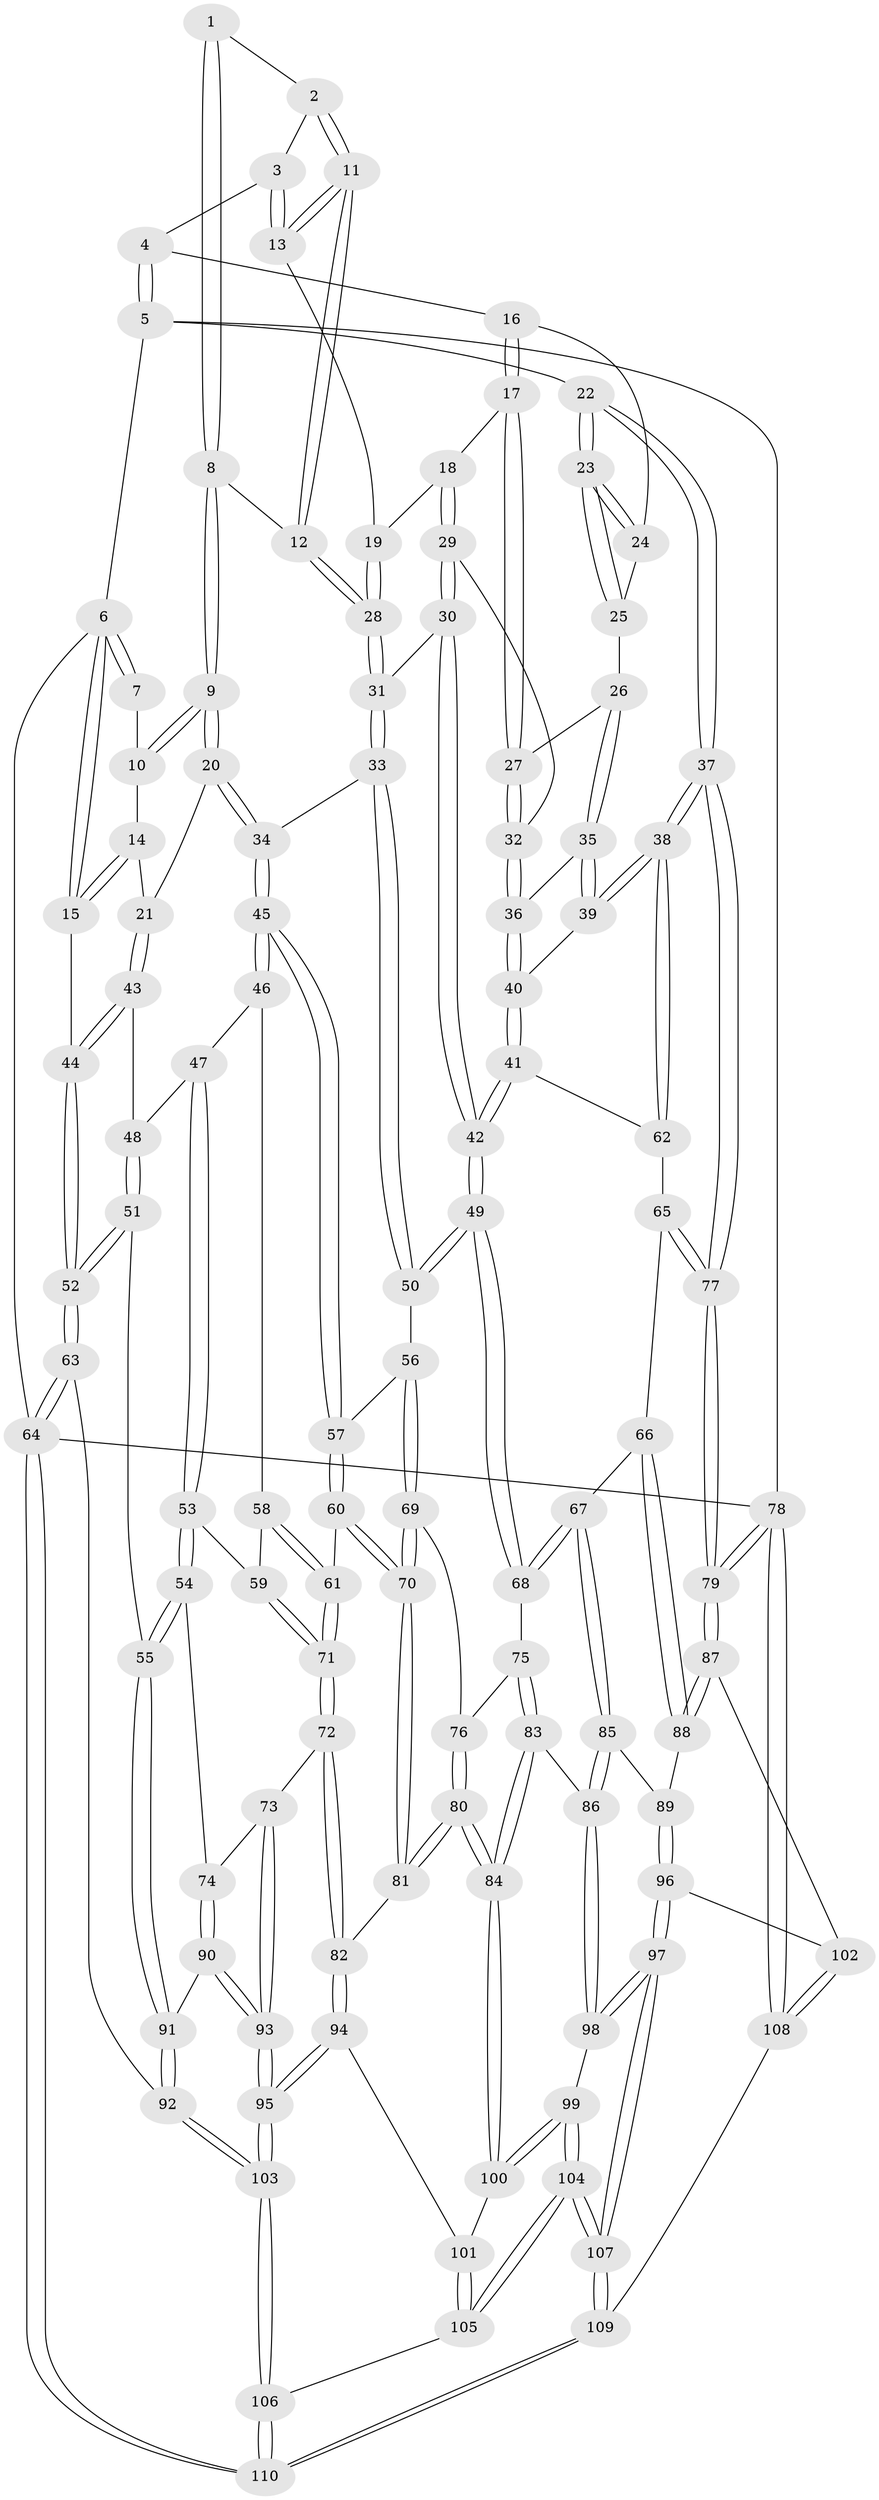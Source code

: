 // Generated by graph-tools (version 1.1) at 2025/27/03/09/25 03:27:06]
// undirected, 110 vertices, 272 edges
graph export_dot {
graph [start="1"]
  node [color=gray90,style=filled];
  1 [pos="+0.3586986240553375+0"];
  2 [pos="+0.6475310652866942+0"];
  3 [pos="+0.8784355084127171+0"];
  4 [pos="+1+0"];
  5 [pos="+1+0"];
  6 [pos="+0+0"];
  7 [pos="+0.14419372455330184+0"];
  8 [pos="+0.3907486664115018+0.03298143690894094"];
  9 [pos="+0.3360876433428337+0.16562201765192427"];
  10 [pos="+0.15410123286273916+0.021851774967186034"];
  11 [pos="+0.5909018886254226+0.11959602486041662"];
  12 [pos="+0.5876712693775741+0.1244315819466779"];
  13 [pos="+0.759600447428852+0.06642202204590324"];
  14 [pos="+0.13242782108369092+0.09676462078691558"];
  15 [pos="+0+0.17367653996560634"];
  16 [pos="+0.9091594135843942+0.1190673864643363"];
  17 [pos="+0.8654126472807722+0.16450612916754442"];
  18 [pos="+0.780450544774715+0.14665883782124012"];
  19 [pos="+0.7762089988421081+0.136526055641738"];
  20 [pos="+0.3323895182201536+0.18676307238666617"];
  21 [pos="+0.18147997997808243+0.22215888185306404"];
  22 [pos="+1+0.284393122469464"];
  23 [pos="+1+0.2499181035867097"];
  24 [pos="+0.936932058006225+0.1473610253523249"];
  25 [pos="+0.942312719821417+0.24258966039321192"];
  26 [pos="+0.902080829147953+0.2469604851210023"];
  27 [pos="+0.8675861254628447+0.17394877088799748"];
  28 [pos="+0.5903536928689033+0.15861292105117875"];
  29 [pos="+0.7366652072946429+0.2337245225187756"];
  30 [pos="+0.64184792855357+0.25351512619645555"];
  31 [pos="+0.5884569221078011+0.23064989197560792"];
  32 [pos="+0.7860428234192512+0.27103937056428623"];
  33 [pos="+0.48995798046538913+0.29492145198569797"];
  34 [pos="+0.42770623889178366+0.31254819625470187"];
  35 [pos="+0.8953040590459176+0.2572759100654264"];
  36 [pos="+0.8113757779325568+0.30029115425170433"];
  37 [pos="+1+0.407542598851786"];
  38 [pos="+1+0.4074445896025644"];
  39 [pos="+0.9271420898313278+0.35157184097184163"];
  40 [pos="+0.8092311604974095+0.404244121613381"];
  41 [pos="+0.8041504039618579+0.4146827264154551"];
  42 [pos="+0.7220940650499955+0.452240524147372"];
  43 [pos="+0.1460993124431357+0.2616505756920992"];
  44 [pos="+0+0.18000633323919965"];
  45 [pos="+0.41122991450833646+0.3565072662511983"];
  46 [pos="+0.27630545410279717+0.4001105489085363"];
  47 [pos="+0.16503302776620443+0.3377541666047142"];
  48 [pos="+0.15212310843498159+0.32642114181579523"];
  49 [pos="+0.6948045054043914+0.4891989572181355"];
  50 [pos="+0.6648843348742741+0.4811299290483489"];
  51 [pos="+0+0.5186773259564366"];
  52 [pos="+0+0.514399459350984"];
  53 [pos="+0.18304815235846636+0.5146447069634387"];
  54 [pos="+0.07288954206566334+0.5576892931820308"];
  55 [pos="+0.06613793078073345+0.558036043837858"];
  56 [pos="+0.5280401433748071+0.493217995780026"];
  57 [pos="+0.4141133826974647+0.3693295461976459"];
  58 [pos="+0.2596116996579329+0.4400479352544573"];
  59 [pos="+0.19832942475433835+0.512583957403663"];
  60 [pos="+0.3716407394508335+0.5550247010248521"];
  61 [pos="+0.35002091956515+0.5649764176197681"];
  62 [pos="+0.8480891367566895+0.44550382715382203"];
  63 [pos="+0+0.9120161296293401"];
  64 [pos="+0+1"];
  65 [pos="+0.9148825430124764+0.5503898085347759"];
  66 [pos="+0.8845115722638713+0.6030742302056019"];
  67 [pos="+0.7940639330144864+0.6080012527511286"];
  68 [pos="+0.6999787914356436+0.5401036565497851"];
  69 [pos="+0.5014784062976462+0.5584932371910052"];
  70 [pos="+0.45942324173440285+0.5982155476437508"];
  71 [pos="+0.3128733038520178+0.5928574549909962"];
  72 [pos="+0.3016424972288423+0.6275940022409078"];
  73 [pos="+0.28227940578566796+0.6473124444184809"];
  74 [pos="+0.18503547609148968+0.6284524156203166"];
  75 [pos="+0.683995347837457+0.5629750226432243"];
  76 [pos="+0.5967665996779401+0.5973237386849404"];
  77 [pos="+1+0.45329375768261576"];
  78 [pos="+1+1"];
  79 [pos="+1+0.7832316131709602"];
  80 [pos="+0.49931132347306406+0.7200681130566069"];
  81 [pos="+0.49277444221203826+0.7128261490101735"];
  82 [pos="+0.38924258669077266+0.7019313675940845"];
  83 [pos="+0.658095633812335+0.7087394495836749"];
  84 [pos="+0.510349634079408+0.7435781723952914"];
  85 [pos="+0.7843746601899426+0.7165575473435405"];
  86 [pos="+0.6985978685115009+0.7432973862421289"];
  87 [pos="+1+0.7929517449561272"];
  88 [pos="+0.9664719778612556+0.7451489720559077"];
  89 [pos="+0.8139955518693271+0.7396793157757241"];
  90 [pos="+0.18138987679930751+0.7846179819023893"];
  91 [pos="+0.12370680265308105+0.7838473350921108"];
  92 [pos="+0.08741341218851191+0.808929342191769"];
  93 [pos="+0.24036807355341602+0.7944885186324478"];
  94 [pos="+0.2774946803764666+0.8145888552683503"];
  95 [pos="+0.2600787019071359+0.8130414798111348"];
  96 [pos="+0.7831094727486522+0.8822372984659816"];
  97 [pos="+0.7160079461346508+0.9224167720711255"];
  98 [pos="+0.6995779343070184+0.7732513035317597"];
  99 [pos="+0.516552545290538+0.8266923051773317"];
  100 [pos="+0.5047034388084545+0.7865400824746827"];
  101 [pos="+0.2942707180575981+0.8205272571562396"];
  102 [pos="+0.9580181200047779+0.854829229719874"];
  103 [pos="+0.20050103184275436+1"];
  104 [pos="+0.5855457367493422+1"];
  105 [pos="+0.3490120787702202+0.8821510556511808"];
  106 [pos="+0.20037803778280736+1"];
  107 [pos="+0.5907782167433354+1"];
  108 [pos="+0.8302707468264947+1"];
  109 [pos="+0.5905366109902341+1"];
  110 [pos="+0.1969225607532474+1"];
  1 -- 2;
  1 -- 8;
  1 -- 8;
  2 -- 3;
  2 -- 11;
  2 -- 11;
  3 -- 4;
  3 -- 13;
  3 -- 13;
  4 -- 5;
  4 -- 5;
  4 -- 16;
  5 -- 6;
  5 -- 22;
  5 -- 78;
  6 -- 7;
  6 -- 7;
  6 -- 15;
  6 -- 15;
  6 -- 64;
  7 -- 10;
  8 -- 9;
  8 -- 9;
  8 -- 12;
  9 -- 10;
  9 -- 10;
  9 -- 20;
  9 -- 20;
  10 -- 14;
  11 -- 12;
  11 -- 12;
  11 -- 13;
  11 -- 13;
  12 -- 28;
  12 -- 28;
  13 -- 19;
  14 -- 15;
  14 -- 15;
  14 -- 21;
  15 -- 44;
  16 -- 17;
  16 -- 17;
  16 -- 24;
  17 -- 18;
  17 -- 27;
  17 -- 27;
  18 -- 19;
  18 -- 29;
  18 -- 29;
  19 -- 28;
  19 -- 28;
  20 -- 21;
  20 -- 34;
  20 -- 34;
  21 -- 43;
  21 -- 43;
  22 -- 23;
  22 -- 23;
  22 -- 37;
  22 -- 37;
  23 -- 24;
  23 -- 24;
  23 -- 25;
  23 -- 25;
  24 -- 25;
  25 -- 26;
  26 -- 27;
  26 -- 35;
  26 -- 35;
  27 -- 32;
  27 -- 32;
  28 -- 31;
  28 -- 31;
  29 -- 30;
  29 -- 30;
  29 -- 32;
  30 -- 31;
  30 -- 42;
  30 -- 42;
  31 -- 33;
  31 -- 33;
  32 -- 36;
  32 -- 36;
  33 -- 34;
  33 -- 50;
  33 -- 50;
  34 -- 45;
  34 -- 45;
  35 -- 36;
  35 -- 39;
  35 -- 39;
  36 -- 40;
  36 -- 40;
  37 -- 38;
  37 -- 38;
  37 -- 77;
  37 -- 77;
  38 -- 39;
  38 -- 39;
  38 -- 62;
  38 -- 62;
  39 -- 40;
  40 -- 41;
  40 -- 41;
  41 -- 42;
  41 -- 42;
  41 -- 62;
  42 -- 49;
  42 -- 49;
  43 -- 44;
  43 -- 44;
  43 -- 48;
  44 -- 52;
  44 -- 52;
  45 -- 46;
  45 -- 46;
  45 -- 57;
  45 -- 57;
  46 -- 47;
  46 -- 58;
  47 -- 48;
  47 -- 53;
  47 -- 53;
  48 -- 51;
  48 -- 51;
  49 -- 50;
  49 -- 50;
  49 -- 68;
  49 -- 68;
  50 -- 56;
  51 -- 52;
  51 -- 52;
  51 -- 55;
  52 -- 63;
  52 -- 63;
  53 -- 54;
  53 -- 54;
  53 -- 59;
  54 -- 55;
  54 -- 55;
  54 -- 74;
  55 -- 91;
  55 -- 91;
  56 -- 57;
  56 -- 69;
  56 -- 69;
  57 -- 60;
  57 -- 60;
  58 -- 59;
  58 -- 61;
  58 -- 61;
  59 -- 71;
  59 -- 71;
  60 -- 61;
  60 -- 70;
  60 -- 70;
  61 -- 71;
  61 -- 71;
  62 -- 65;
  63 -- 64;
  63 -- 64;
  63 -- 92;
  64 -- 110;
  64 -- 110;
  64 -- 78;
  65 -- 66;
  65 -- 77;
  65 -- 77;
  66 -- 67;
  66 -- 88;
  66 -- 88;
  67 -- 68;
  67 -- 68;
  67 -- 85;
  67 -- 85;
  68 -- 75;
  69 -- 70;
  69 -- 70;
  69 -- 76;
  70 -- 81;
  70 -- 81;
  71 -- 72;
  71 -- 72;
  72 -- 73;
  72 -- 82;
  72 -- 82;
  73 -- 74;
  73 -- 93;
  73 -- 93;
  74 -- 90;
  74 -- 90;
  75 -- 76;
  75 -- 83;
  75 -- 83;
  76 -- 80;
  76 -- 80;
  77 -- 79;
  77 -- 79;
  78 -- 79;
  78 -- 79;
  78 -- 108;
  78 -- 108;
  79 -- 87;
  79 -- 87;
  80 -- 81;
  80 -- 81;
  80 -- 84;
  80 -- 84;
  81 -- 82;
  82 -- 94;
  82 -- 94;
  83 -- 84;
  83 -- 84;
  83 -- 86;
  84 -- 100;
  84 -- 100;
  85 -- 86;
  85 -- 86;
  85 -- 89;
  86 -- 98;
  86 -- 98;
  87 -- 88;
  87 -- 88;
  87 -- 102;
  88 -- 89;
  89 -- 96;
  89 -- 96;
  90 -- 91;
  90 -- 93;
  90 -- 93;
  91 -- 92;
  91 -- 92;
  92 -- 103;
  92 -- 103;
  93 -- 95;
  93 -- 95;
  94 -- 95;
  94 -- 95;
  94 -- 101;
  95 -- 103;
  95 -- 103;
  96 -- 97;
  96 -- 97;
  96 -- 102;
  97 -- 98;
  97 -- 98;
  97 -- 107;
  97 -- 107;
  98 -- 99;
  99 -- 100;
  99 -- 100;
  99 -- 104;
  99 -- 104;
  100 -- 101;
  101 -- 105;
  101 -- 105;
  102 -- 108;
  102 -- 108;
  103 -- 106;
  103 -- 106;
  104 -- 105;
  104 -- 105;
  104 -- 107;
  104 -- 107;
  105 -- 106;
  106 -- 110;
  106 -- 110;
  107 -- 109;
  107 -- 109;
  108 -- 109;
  109 -- 110;
  109 -- 110;
}
